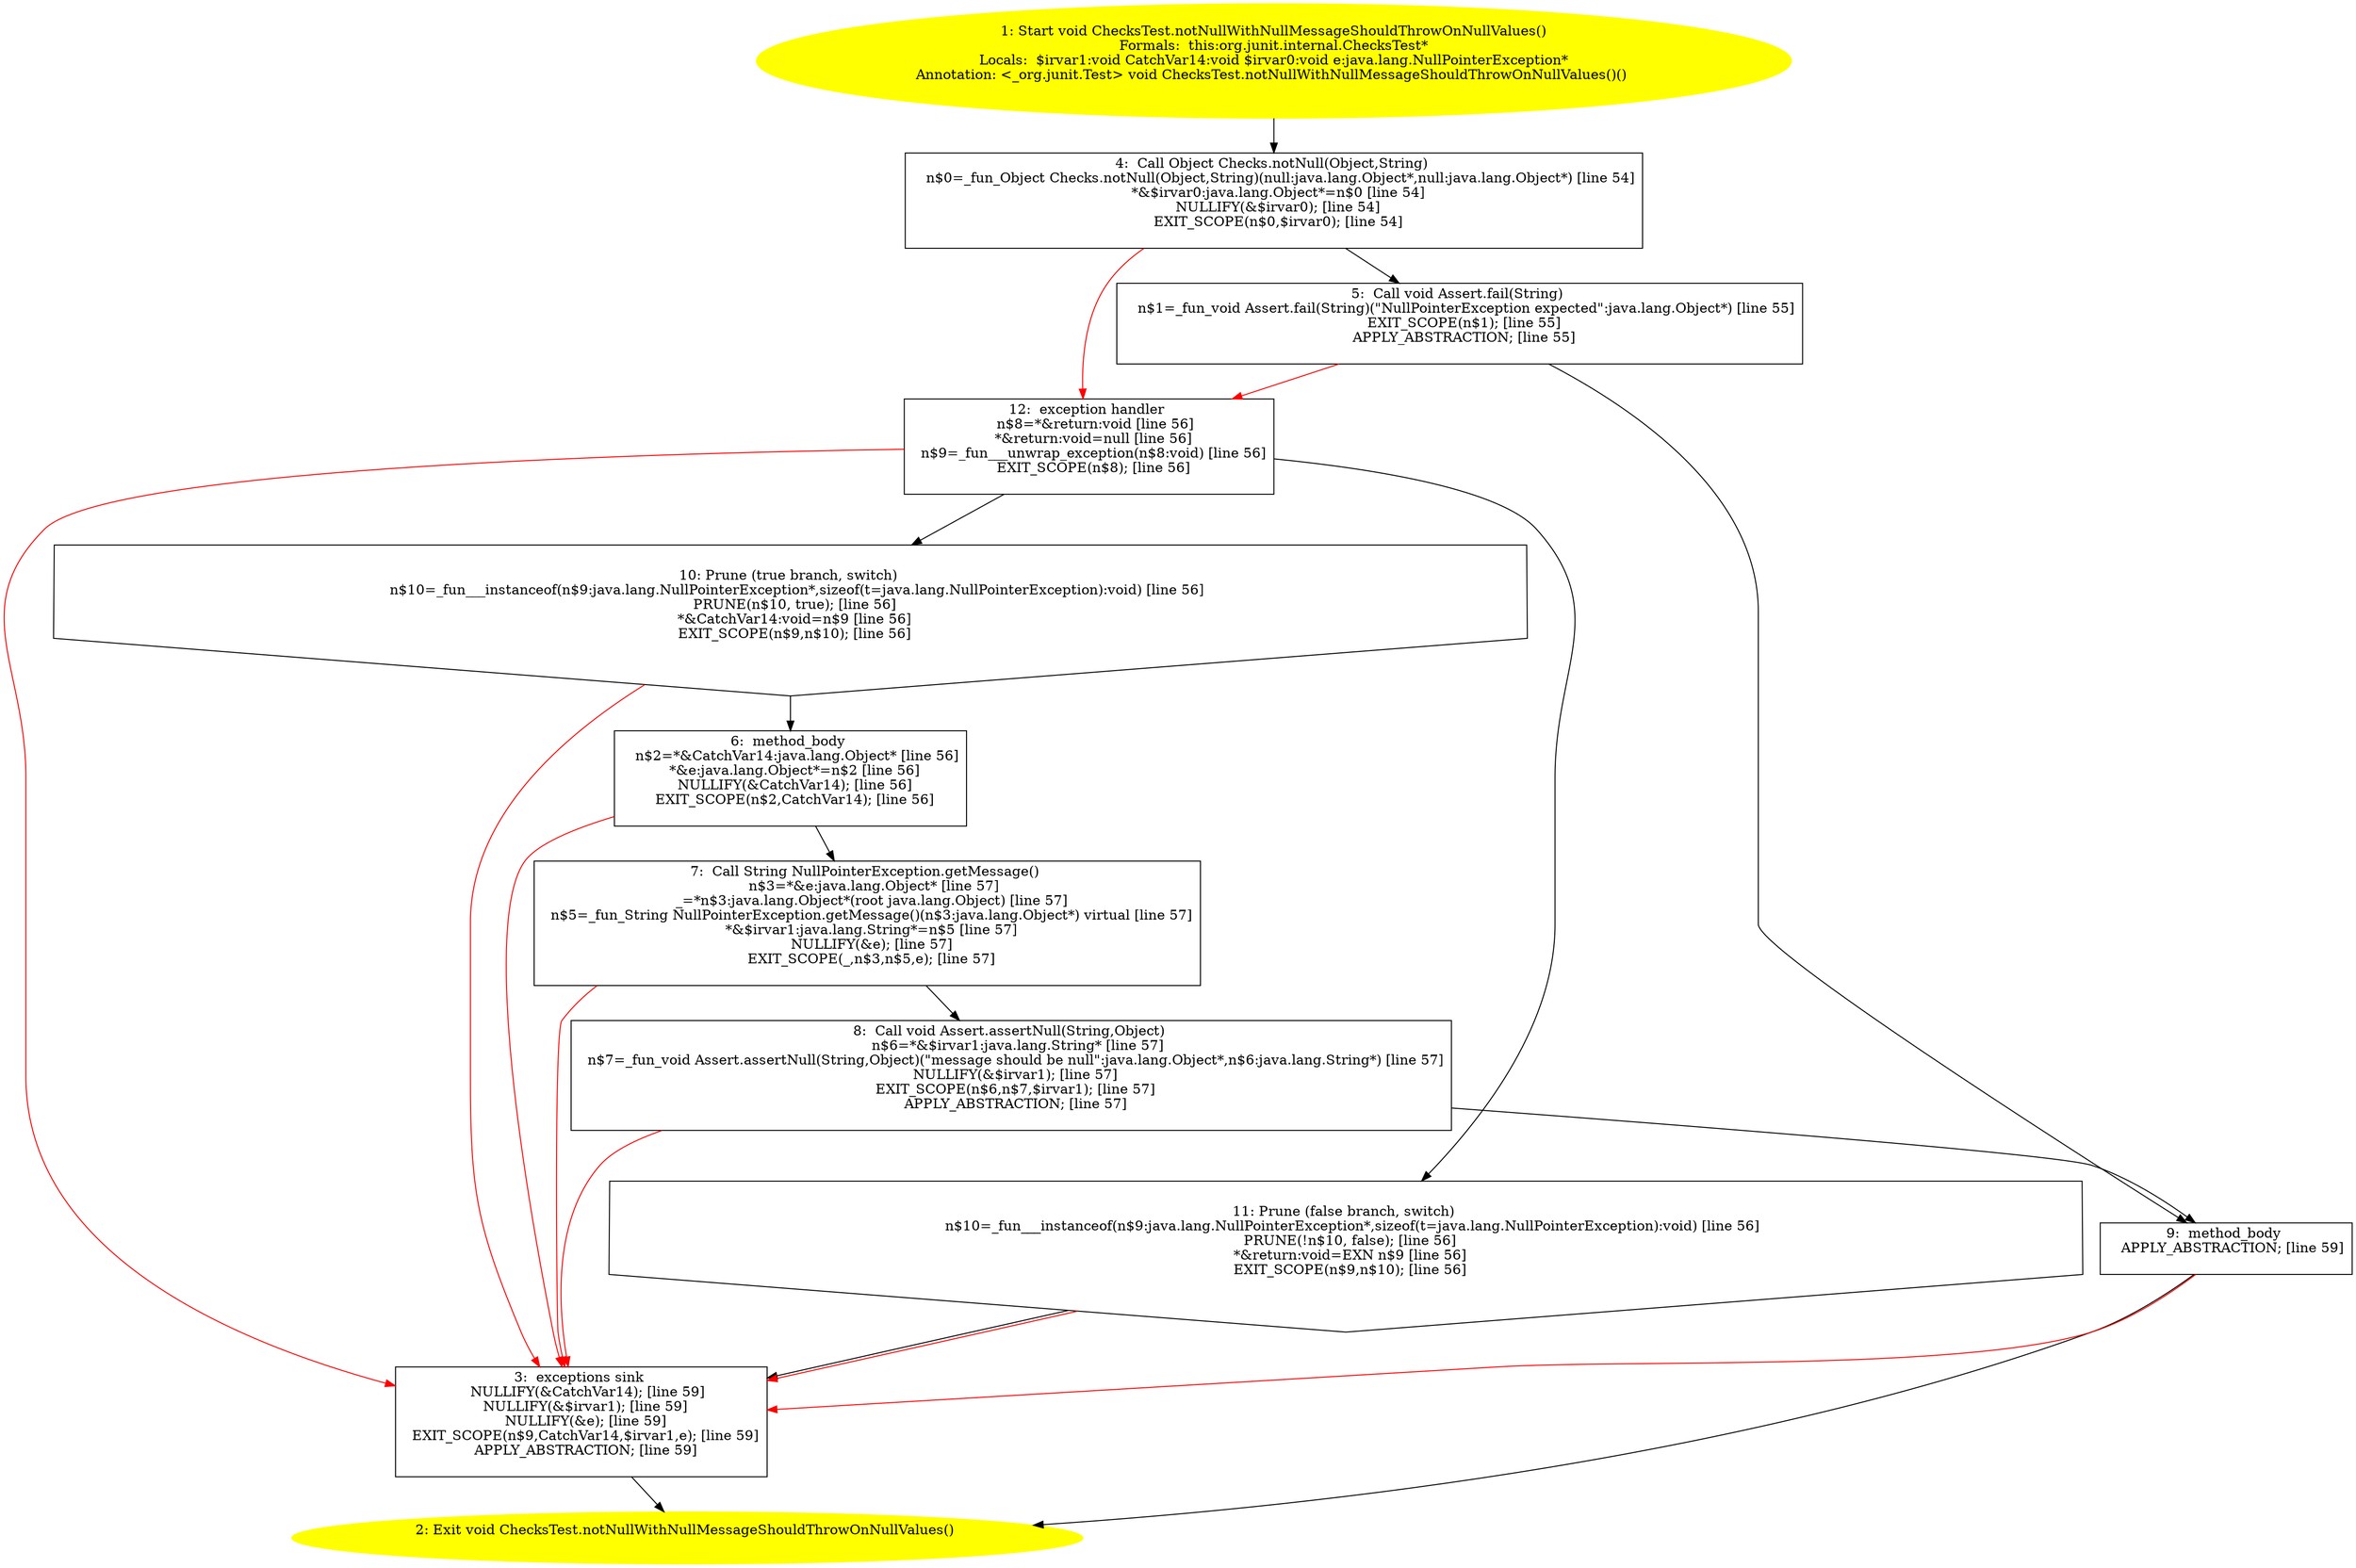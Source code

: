/* @generated */
digraph cfg {
"org.junit.internal.ChecksTest.notNullWithNullMessageShouldThrowOnNullValues():void.529d9bbfb4b88ee75b87ff76c8969a70_1" [label="1: Start void ChecksTest.notNullWithNullMessageShouldThrowOnNullValues()\nFormals:  this:org.junit.internal.ChecksTest*\nLocals:  $irvar1:void CatchVar14:void $irvar0:void e:java.lang.NullPointerException*\nAnnotation: <_org.junit.Test> void ChecksTest.notNullWithNullMessageShouldThrowOnNullValues()() \n  " color=yellow style=filled]
	

	 "org.junit.internal.ChecksTest.notNullWithNullMessageShouldThrowOnNullValues():void.529d9bbfb4b88ee75b87ff76c8969a70_1" -> "org.junit.internal.ChecksTest.notNullWithNullMessageShouldThrowOnNullValues():void.529d9bbfb4b88ee75b87ff76c8969a70_4" ;
"org.junit.internal.ChecksTest.notNullWithNullMessageShouldThrowOnNullValues():void.529d9bbfb4b88ee75b87ff76c8969a70_2" [label="2: Exit void ChecksTest.notNullWithNullMessageShouldThrowOnNullValues() \n  " color=yellow style=filled]
	

"org.junit.internal.ChecksTest.notNullWithNullMessageShouldThrowOnNullValues():void.529d9bbfb4b88ee75b87ff76c8969a70_3" [label="3:  exceptions sink \n   NULLIFY(&CatchVar14); [line 59]\n  NULLIFY(&$irvar1); [line 59]\n  NULLIFY(&e); [line 59]\n  EXIT_SCOPE(n$9,CatchVar14,$irvar1,e); [line 59]\n  APPLY_ABSTRACTION; [line 59]\n " shape="box"]
	

	 "org.junit.internal.ChecksTest.notNullWithNullMessageShouldThrowOnNullValues():void.529d9bbfb4b88ee75b87ff76c8969a70_3" -> "org.junit.internal.ChecksTest.notNullWithNullMessageShouldThrowOnNullValues():void.529d9bbfb4b88ee75b87ff76c8969a70_2" ;
"org.junit.internal.ChecksTest.notNullWithNullMessageShouldThrowOnNullValues():void.529d9bbfb4b88ee75b87ff76c8969a70_4" [label="4:  Call Object Checks.notNull(Object,String) \n   n$0=_fun_Object Checks.notNull(Object,String)(null:java.lang.Object*,null:java.lang.Object*) [line 54]\n  *&$irvar0:java.lang.Object*=n$0 [line 54]\n  NULLIFY(&$irvar0); [line 54]\n  EXIT_SCOPE(n$0,$irvar0); [line 54]\n " shape="box"]
	

	 "org.junit.internal.ChecksTest.notNullWithNullMessageShouldThrowOnNullValues():void.529d9bbfb4b88ee75b87ff76c8969a70_4" -> "org.junit.internal.ChecksTest.notNullWithNullMessageShouldThrowOnNullValues():void.529d9bbfb4b88ee75b87ff76c8969a70_5" ;
	 "org.junit.internal.ChecksTest.notNullWithNullMessageShouldThrowOnNullValues():void.529d9bbfb4b88ee75b87ff76c8969a70_4" -> "org.junit.internal.ChecksTest.notNullWithNullMessageShouldThrowOnNullValues():void.529d9bbfb4b88ee75b87ff76c8969a70_12" [color="red" ];
"org.junit.internal.ChecksTest.notNullWithNullMessageShouldThrowOnNullValues():void.529d9bbfb4b88ee75b87ff76c8969a70_5" [label="5:  Call void Assert.fail(String) \n   n$1=_fun_void Assert.fail(String)(\"NullPointerException expected\":java.lang.Object*) [line 55]\n  EXIT_SCOPE(n$1); [line 55]\n  APPLY_ABSTRACTION; [line 55]\n " shape="box"]
	

	 "org.junit.internal.ChecksTest.notNullWithNullMessageShouldThrowOnNullValues():void.529d9bbfb4b88ee75b87ff76c8969a70_5" -> "org.junit.internal.ChecksTest.notNullWithNullMessageShouldThrowOnNullValues():void.529d9bbfb4b88ee75b87ff76c8969a70_9" ;
	 "org.junit.internal.ChecksTest.notNullWithNullMessageShouldThrowOnNullValues():void.529d9bbfb4b88ee75b87ff76c8969a70_5" -> "org.junit.internal.ChecksTest.notNullWithNullMessageShouldThrowOnNullValues():void.529d9bbfb4b88ee75b87ff76c8969a70_12" [color="red" ];
"org.junit.internal.ChecksTest.notNullWithNullMessageShouldThrowOnNullValues():void.529d9bbfb4b88ee75b87ff76c8969a70_6" [label="6:  method_body \n   n$2=*&CatchVar14:java.lang.Object* [line 56]\n  *&e:java.lang.Object*=n$2 [line 56]\n  NULLIFY(&CatchVar14); [line 56]\n  EXIT_SCOPE(n$2,CatchVar14); [line 56]\n " shape="box"]
	

	 "org.junit.internal.ChecksTest.notNullWithNullMessageShouldThrowOnNullValues():void.529d9bbfb4b88ee75b87ff76c8969a70_6" -> "org.junit.internal.ChecksTest.notNullWithNullMessageShouldThrowOnNullValues():void.529d9bbfb4b88ee75b87ff76c8969a70_7" ;
	 "org.junit.internal.ChecksTest.notNullWithNullMessageShouldThrowOnNullValues():void.529d9bbfb4b88ee75b87ff76c8969a70_6" -> "org.junit.internal.ChecksTest.notNullWithNullMessageShouldThrowOnNullValues():void.529d9bbfb4b88ee75b87ff76c8969a70_3" [color="red" ];
"org.junit.internal.ChecksTest.notNullWithNullMessageShouldThrowOnNullValues():void.529d9bbfb4b88ee75b87ff76c8969a70_7" [label="7:  Call String NullPointerException.getMessage() \n   n$3=*&e:java.lang.Object* [line 57]\n  _=*n$3:java.lang.Object*(root java.lang.Object) [line 57]\n  n$5=_fun_String NullPointerException.getMessage()(n$3:java.lang.Object*) virtual [line 57]\n  *&$irvar1:java.lang.String*=n$5 [line 57]\n  NULLIFY(&e); [line 57]\n  EXIT_SCOPE(_,n$3,n$5,e); [line 57]\n " shape="box"]
	

	 "org.junit.internal.ChecksTest.notNullWithNullMessageShouldThrowOnNullValues():void.529d9bbfb4b88ee75b87ff76c8969a70_7" -> "org.junit.internal.ChecksTest.notNullWithNullMessageShouldThrowOnNullValues():void.529d9bbfb4b88ee75b87ff76c8969a70_8" ;
	 "org.junit.internal.ChecksTest.notNullWithNullMessageShouldThrowOnNullValues():void.529d9bbfb4b88ee75b87ff76c8969a70_7" -> "org.junit.internal.ChecksTest.notNullWithNullMessageShouldThrowOnNullValues():void.529d9bbfb4b88ee75b87ff76c8969a70_3" [color="red" ];
"org.junit.internal.ChecksTest.notNullWithNullMessageShouldThrowOnNullValues():void.529d9bbfb4b88ee75b87ff76c8969a70_8" [label="8:  Call void Assert.assertNull(String,Object) \n   n$6=*&$irvar1:java.lang.String* [line 57]\n  n$7=_fun_void Assert.assertNull(String,Object)(\"message should be null\":java.lang.Object*,n$6:java.lang.String*) [line 57]\n  NULLIFY(&$irvar1); [line 57]\n  EXIT_SCOPE(n$6,n$7,$irvar1); [line 57]\n  APPLY_ABSTRACTION; [line 57]\n " shape="box"]
	

	 "org.junit.internal.ChecksTest.notNullWithNullMessageShouldThrowOnNullValues():void.529d9bbfb4b88ee75b87ff76c8969a70_8" -> "org.junit.internal.ChecksTest.notNullWithNullMessageShouldThrowOnNullValues():void.529d9bbfb4b88ee75b87ff76c8969a70_9" ;
	 "org.junit.internal.ChecksTest.notNullWithNullMessageShouldThrowOnNullValues():void.529d9bbfb4b88ee75b87ff76c8969a70_8" -> "org.junit.internal.ChecksTest.notNullWithNullMessageShouldThrowOnNullValues():void.529d9bbfb4b88ee75b87ff76c8969a70_3" [color="red" ];
"org.junit.internal.ChecksTest.notNullWithNullMessageShouldThrowOnNullValues():void.529d9bbfb4b88ee75b87ff76c8969a70_9" [label="9:  method_body \n   APPLY_ABSTRACTION; [line 59]\n " shape="box"]
	

	 "org.junit.internal.ChecksTest.notNullWithNullMessageShouldThrowOnNullValues():void.529d9bbfb4b88ee75b87ff76c8969a70_9" -> "org.junit.internal.ChecksTest.notNullWithNullMessageShouldThrowOnNullValues():void.529d9bbfb4b88ee75b87ff76c8969a70_2" ;
	 "org.junit.internal.ChecksTest.notNullWithNullMessageShouldThrowOnNullValues():void.529d9bbfb4b88ee75b87ff76c8969a70_9" -> "org.junit.internal.ChecksTest.notNullWithNullMessageShouldThrowOnNullValues():void.529d9bbfb4b88ee75b87ff76c8969a70_3" [color="red" ];
"org.junit.internal.ChecksTest.notNullWithNullMessageShouldThrowOnNullValues():void.529d9bbfb4b88ee75b87ff76c8969a70_10" [label="10: Prune (true branch, switch) \n   n$10=_fun___instanceof(n$9:java.lang.NullPointerException*,sizeof(t=java.lang.NullPointerException):void) [line 56]\n  PRUNE(n$10, true); [line 56]\n  *&CatchVar14:void=n$9 [line 56]\n  EXIT_SCOPE(n$9,n$10); [line 56]\n " shape="invhouse"]
	

	 "org.junit.internal.ChecksTest.notNullWithNullMessageShouldThrowOnNullValues():void.529d9bbfb4b88ee75b87ff76c8969a70_10" -> "org.junit.internal.ChecksTest.notNullWithNullMessageShouldThrowOnNullValues():void.529d9bbfb4b88ee75b87ff76c8969a70_6" ;
	 "org.junit.internal.ChecksTest.notNullWithNullMessageShouldThrowOnNullValues():void.529d9bbfb4b88ee75b87ff76c8969a70_10" -> "org.junit.internal.ChecksTest.notNullWithNullMessageShouldThrowOnNullValues():void.529d9bbfb4b88ee75b87ff76c8969a70_3" [color="red" ];
"org.junit.internal.ChecksTest.notNullWithNullMessageShouldThrowOnNullValues():void.529d9bbfb4b88ee75b87ff76c8969a70_11" [label="11: Prune (false branch, switch) \n   n$10=_fun___instanceof(n$9:java.lang.NullPointerException*,sizeof(t=java.lang.NullPointerException):void) [line 56]\n  PRUNE(!n$10, false); [line 56]\n  *&return:void=EXN n$9 [line 56]\n  EXIT_SCOPE(n$9,n$10); [line 56]\n " shape="invhouse"]
	

	 "org.junit.internal.ChecksTest.notNullWithNullMessageShouldThrowOnNullValues():void.529d9bbfb4b88ee75b87ff76c8969a70_11" -> "org.junit.internal.ChecksTest.notNullWithNullMessageShouldThrowOnNullValues():void.529d9bbfb4b88ee75b87ff76c8969a70_3" ;
	 "org.junit.internal.ChecksTest.notNullWithNullMessageShouldThrowOnNullValues():void.529d9bbfb4b88ee75b87ff76c8969a70_11" -> "org.junit.internal.ChecksTest.notNullWithNullMessageShouldThrowOnNullValues():void.529d9bbfb4b88ee75b87ff76c8969a70_3" [color="red" ];
"org.junit.internal.ChecksTest.notNullWithNullMessageShouldThrowOnNullValues():void.529d9bbfb4b88ee75b87ff76c8969a70_12" [label="12:  exception handler \n   n$8=*&return:void [line 56]\n  *&return:void=null [line 56]\n  n$9=_fun___unwrap_exception(n$8:void) [line 56]\n  EXIT_SCOPE(n$8); [line 56]\n " shape="box"]
	

	 "org.junit.internal.ChecksTest.notNullWithNullMessageShouldThrowOnNullValues():void.529d9bbfb4b88ee75b87ff76c8969a70_12" -> "org.junit.internal.ChecksTest.notNullWithNullMessageShouldThrowOnNullValues():void.529d9bbfb4b88ee75b87ff76c8969a70_10" ;
	 "org.junit.internal.ChecksTest.notNullWithNullMessageShouldThrowOnNullValues():void.529d9bbfb4b88ee75b87ff76c8969a70_12" -> "org.junit.internal.ChecksTest.notNullWithNullMessageShouldThrowOnNullValues():void.529d9bbfb4b88ee75b87ff76c8969a70_11" ;
	 "org.junit.internal.ChecksTest.notNullWithNullMessageShouldThrowOnNullValues():void.529d9bbfb4b88ee75b87ff76c8969a70_12" -> "org.junit.internal.ChecksTest.notNullWithNullMessageShouldThrowOnNullValues():void.529d9bbfb4b88ee75b87ff76c8969a70_3" [color="red" ];
}

